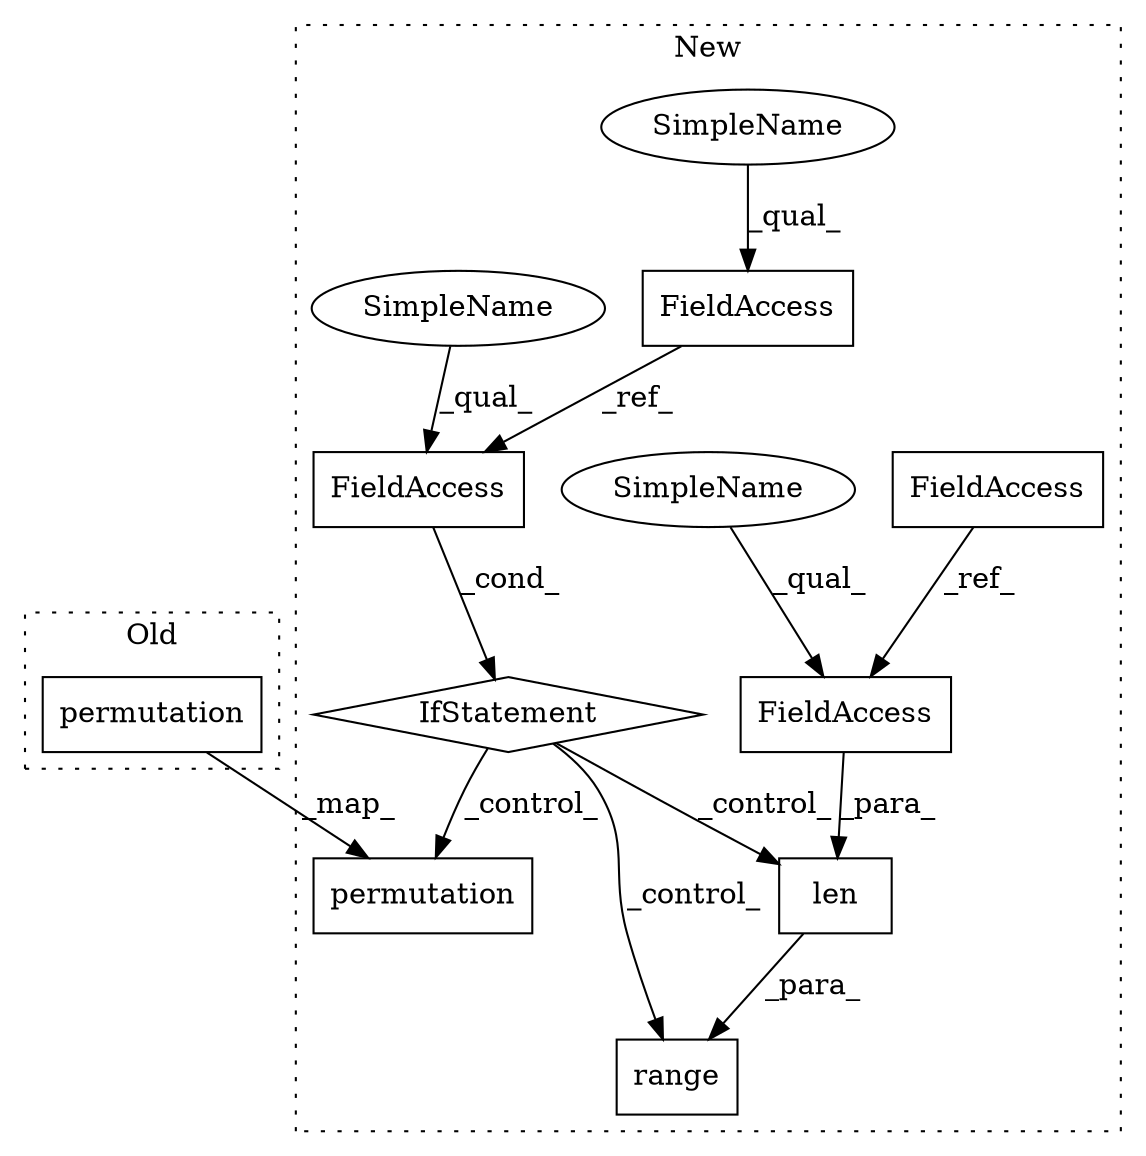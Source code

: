 digraph G {
subgraph cluster0 {
1 [label="permutation" a="32" s="389,418" l="12,1" shape="box"];
label = "Old";
style="dotted";
}
subgraph cluster1 {
2 [label="permutation" a="32" s="457,486" l="12,1" shape="box"];
3 [label="FieldAccess" a="22" s="358" l="21" shape="box"];
4 [label="IfStatement" a="25" s="441" l="3" shape="diamond"];
5 [label="FieldAccess" a="22" s="194" l="12" shape="box"];
6 [label="len" a="32" s="496,512" l="4,1" shape="box"];
7 [label="range" a="32" s="490,513" l="6,1" shape="box"];
8 [label="FieldAccess" a="22" s="500" l="12" shape="box"];
9 [label="FieldAccess" a="22" s="420" l="21" shape="box"];
10 [label="SimpleName" a="42" s="358" l="4" shape="ellipse"];
11 [label="SimpleName" a="42" s="500" l="4" shape="ellipse"];
12 [label="SimpleName" a="42" s="420" l="4" shape="ellipse"];
label = "New";
style="dotted";
}
1 -> 2 [label="_map_"];
3 -> 9 [label="_ref_"];
4 -> 6 [label="_control_"];
4 -> 7 [label="_control_"];
4 -> 2 [label="_control_"];
5 -> 8 [label="_ref_"];
6 -> 7 [label="_para_"];
8 -> 6 [label="_para_"];
9 -> 4 [label="_cond_"];
10 -> 3 [label="_qual_"];
11 -> 8 [label="_qual_"];
12 -> 9 [label="_qual_"];
}